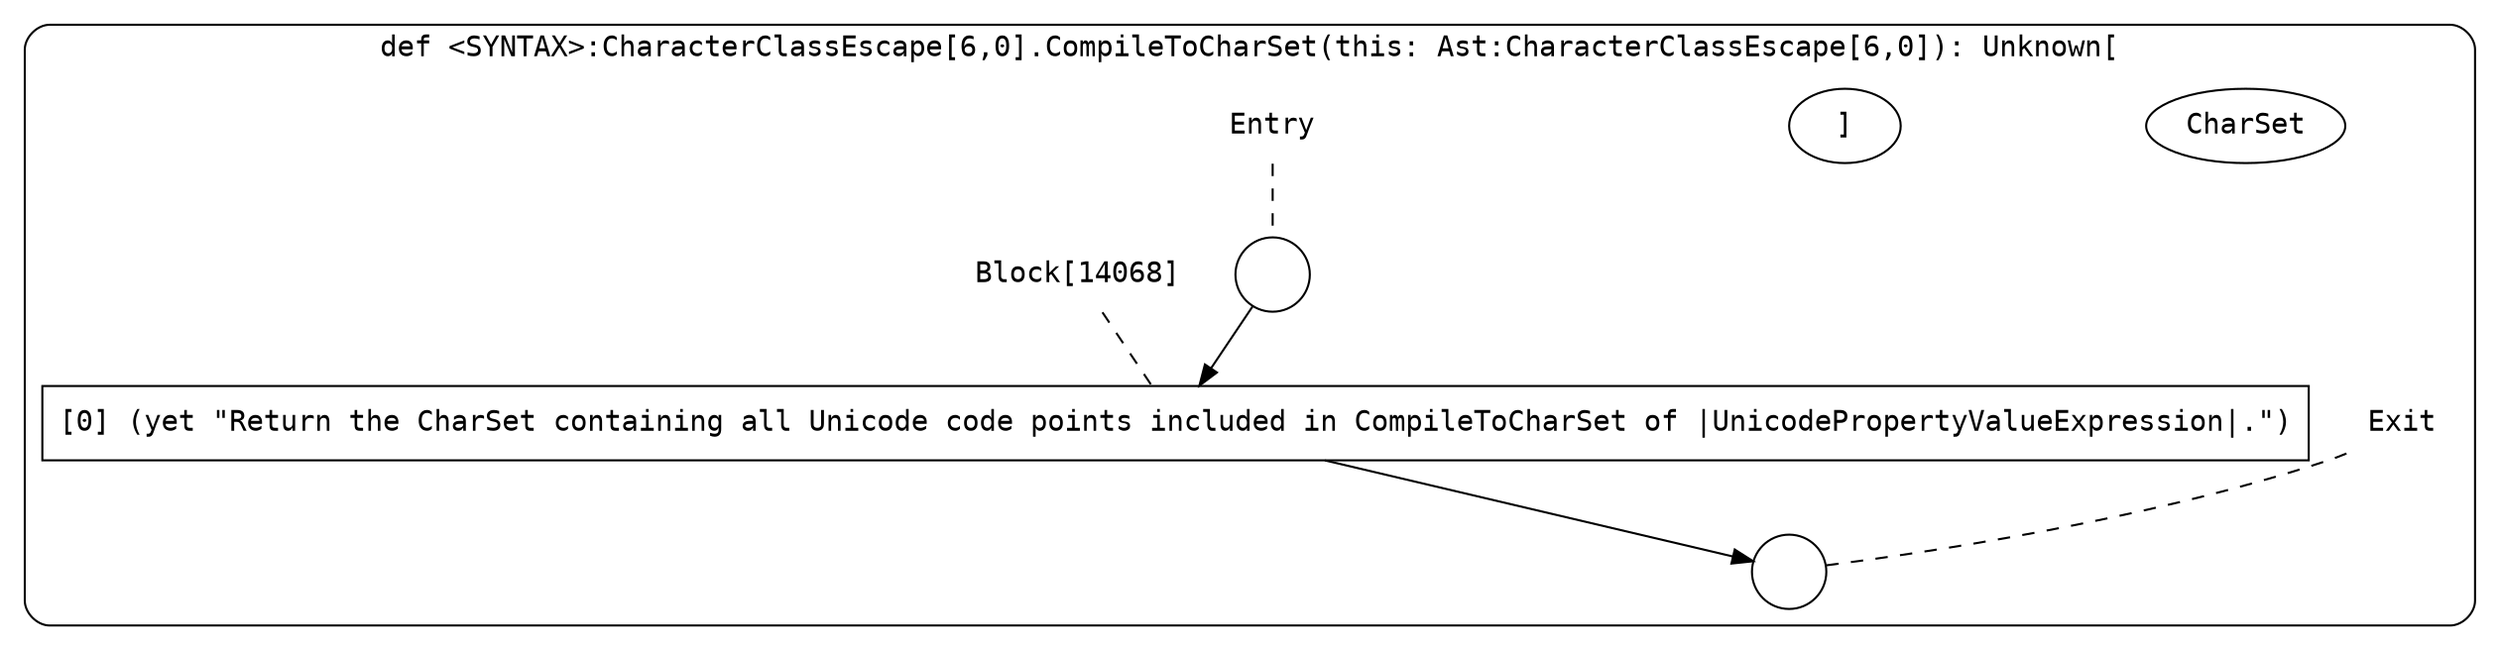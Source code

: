 digraph {
  graph [fontname = "Consolas"]
  node [fontname = "Consolas"]
  edge [fontname = "Consolas"]
  subgraph cluster2297 {
    label = "def <SYNTAX>:CharacterClassEscape[6,0].CompileToCharSet(this: Ast:CharacterClassEscape[6,0]): Unknown["CharSet"]"
    style = rounded
    cluster2297_entry_name [shape=none, label=<<font color="black">Entry</font>>]
    cluster2297_entry_name -> cluster2297_entry [arrowhead=none, color="black", style=dashed]
    cluster2297_entry [shape=circle label=" " color="black" fillcolor="white" style=filled]
    cluster2297_entry -> node14068 [color="black"]
    cluster2297_exit_name [shape=none, label=<<font color="black">Exit</font>>]
    cluster2297_exit_name -> cluster2297_exit [arrowhead=none, color="black", style=dashed]
    cluster2297_exit [shape=circle label=" " color="black" fillcolor="white" style=filled]
    node14068_name [shape=none, label=<<font color="black">Block[14068]</font>>]
    node14068_name -> node14068 [arrowhead=none, color="black", style=dashed]
    node14068 [shape=box, label=<<font color="black">[0] (yet &quot;Return the CharSet containing all Unicode code points included in CompileToCharSet of |UnicodePropertyValueExpression|.&quot;)<BR ALIGN="LEFT"/></font>> color="black" fillcolor="white", style=filled]
    node14068 -> cluster2297_exit [color="black"]
  }
}